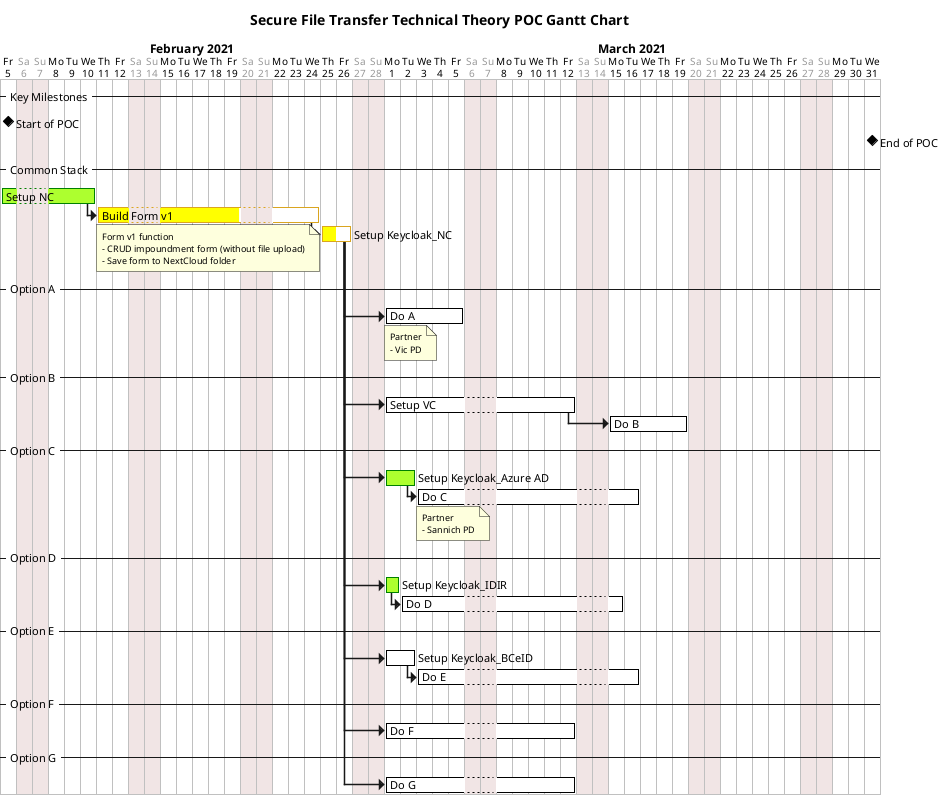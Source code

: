 @startgantt
hide footbox
printscale daily
saturday are closed
sunday are closed
title Secure File Transfer Technical Theory POC Gantt Chart
Project starts 2021-02-05
-- Key Milestones --
[Start of POC] happens at 2021-02-05
[End of POC] happens at 2021-03-31
-- Common Stack --
[Setup NC] is colored in GreenYellow/Green
[Setup NC] starts at 2021-02-05
[Setup NC] ends at 2021-02-10
[Setup NC] -> [Build Form v1]
[Build Form v1] lasts 10 days
note bottom
'note left
Form v1 function
- CRUD impoundment form (without file upload)
- Save form to NextCloud folder
end note
[Build Form v1] is colored in Yellow/GoldenRod
[Build Form v1] is 70% completed
[Build Form v1] -> [Setup Keycloak_NC]
[Setup Keycloak_NC] lasts 2 days
[Setup Keycloak_NC] is 50% completed
[Setup Keycloak_NC] is colored in Yellow/GoldenRod

-- Option A --
[Setup Keycloak_NC] -> [Do A]
[Do A] lasts 1 week
[Do A] is colored in White/Black
note bottom
'note left
Partner
- Vic PD
end note
-- Option B --
[Setup Keycloak_NC] -> [Setup VC]
[Setup VC] lasts 2 weeks
[Setup VC] is colored in White/Black
[Setup VC] -> [Do B]
[Do B] lasts 1 week
[Do B] is colored in White/Black
-- Option C --
[Setup Keycloak_NC] -> [Setup Keycloak_Azure AD]
[Setup Keycloak_Azure AD] is colored in GreenYellow/Green
[Setup Keycloak_Azure AD] lasts 2 days
[Setup Keycloak_Azure AD] -> [Do C]
[Do C] lasts 2 weeks
[Do C] is colored in White/Black
note bottom
'note left
Partner
- Sannich PD
end note
-- Option D --
[Setup Keycloak_NC] -> [Setup Keycloak_IDIR]
[Setup Keycloak_IDIR] is colored in GreenYellow/Green
[Setup Keycloak_IDIR] -> [Do D]
[Do D] lasts 2 weeks
[Do D] is colored in White/Black
-- Option E --
[Setup Keycloak_NC] -> [Setup Keycloak_BCeID]
[Setup Keycloak_BCeID] lasts 2 days
[Setup Keycloak_BCeID] is colored in White/Black
[Setup Keycloak_BCeID] -> [Do E]
[Do E] lasts 2 weeks
[Do E] is colored in White/Black
-- Option F --
[Setup Keycloak_NC] -> [Do F]
[Do F] lasts 2 weeks
[Do F] is colored in White/Black
-- Option G --
[Setup Keycloak_NC] -> [Do G]
[Do G] lasts 2 weeks
[Do G] is colored in White/Black
@endgantt